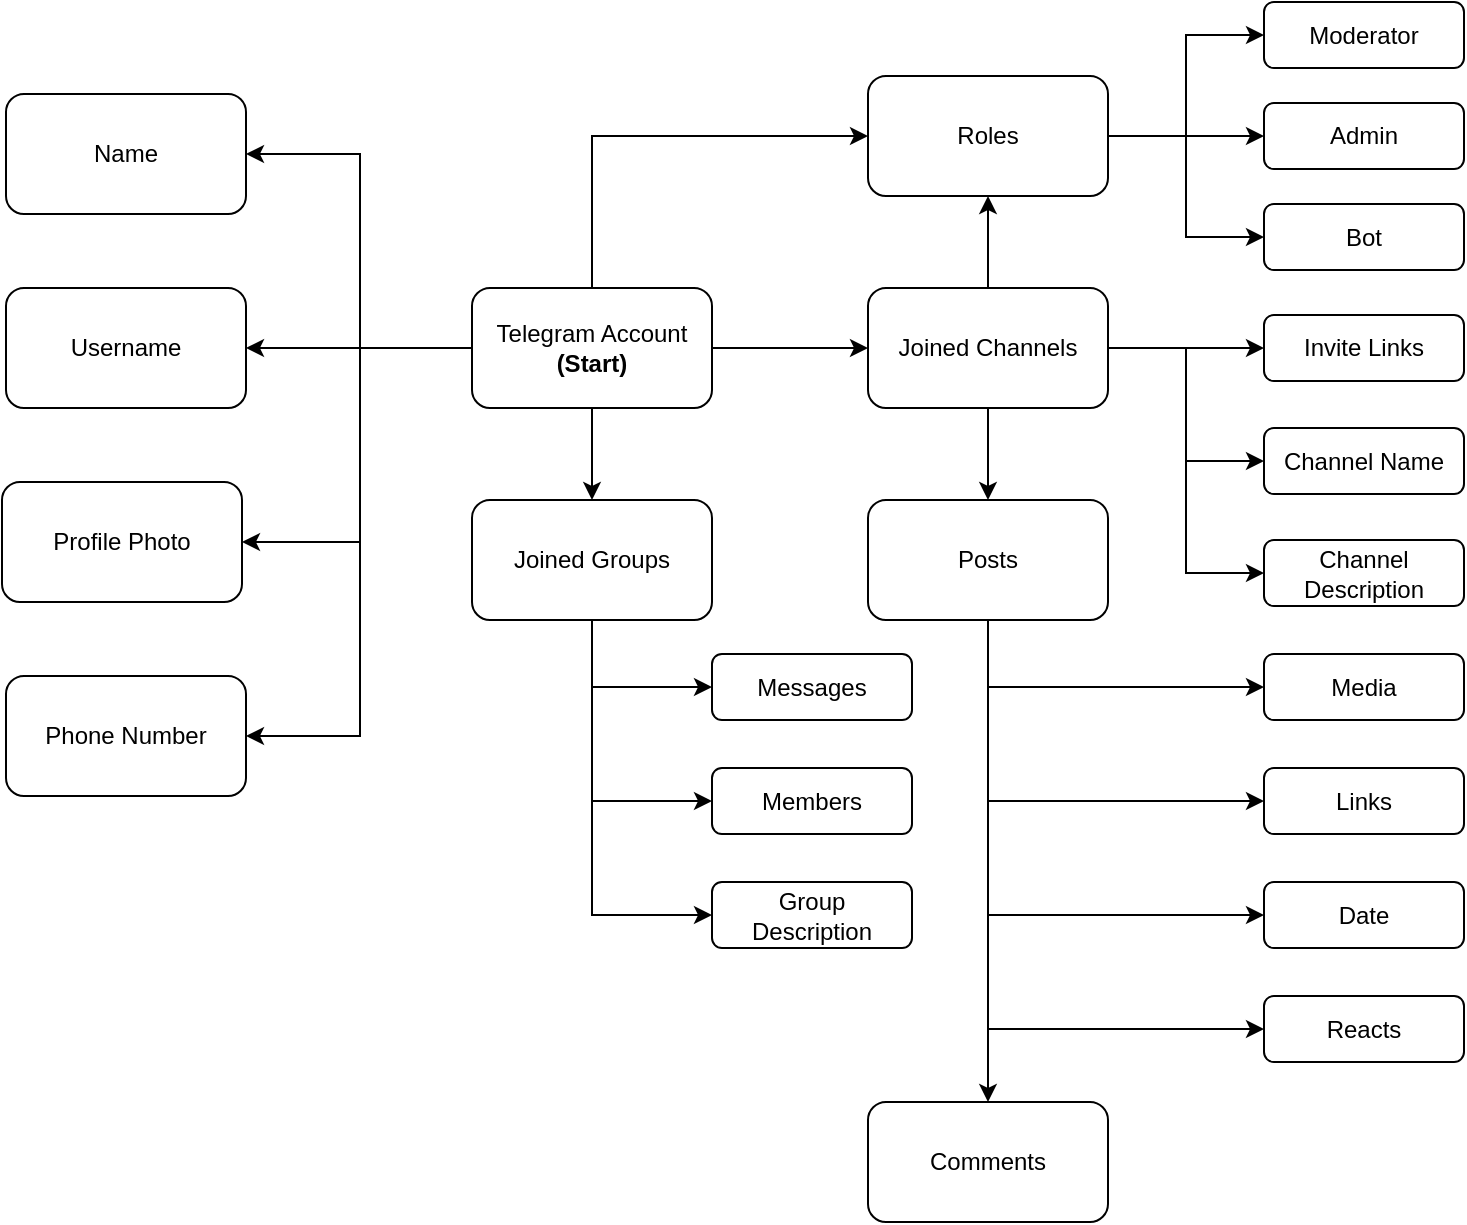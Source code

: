 <mxfile version="13.7.9" type="device"><diagram id="XUU5VL22IYNGYIoxujYk" name="Pagina-1"><mxGraphModel dx="1113" dy="791" grid="0" gridSize="10" guides="1" tooltips="1" connect="1" arrows="1" fold="1" page="0" pageScale="1" pageWidth="583" pageHeight="827" math="0" shadow="0"><root><mxCell id="0"/><mxCell id="1" parent="0"/><mxCell id="AcaXHM4KbDl-f1HCnJWp-23" style="edgeStyle=orthogonalEdgeStyle;rounded=0;orthogonalLoop=1;jettySize=auto;html=1;exitX=0;exitY=0.5;exitDx=0;exitDy=0;entryX=1;entryY=0.5;entryDx=0;entryDy=0;" edge="1" parent="1" source="AcaXHM4KbDl-f1HCnJWp-1" target="AcaXHM4KbDl-f1HCnJWp-4"><mxGeometry relative="1" as="geometry"><Array as="points"><mxPoint x="220" y="267"/><mxPoint x="220" y="170"/></Array></mxGeometry></mxCell><mxCell id="AcaXHM4KbDl-f1HCnJWp-24" style="edgeStyle=orthogonalEdgeStyle;rounded=0;orthogonalLoop=1;jettySize=auto;html=1;exitX=0;exitY=0.5;exitDx=0;exitDy=0;entryX=1;entryY=0.5;entryDx=0;entryDy=0;" edge="1" parent="1" source="AcaXHM4KbDl-f1HCnJWp-1" target="AcaXHM4KbDl-f1HCnJWp-2"><mxGeometry relative="1" as="geometry"/></mxCell><mxCell id="AcaXHM4KbDl-f1HCnJWp-25" style="edgeStyle=orthogonalEdgeStyle;rounded=0;orthogonalLoop=1;jettySize=auto;html=1;exitX=0;exitY=0.5;exitDx=0;exitDy=0;entryX=1;entryY=0.5;entryDx=0;entryDy=0;" edge="1" parent="1" source="AcaXHM4KbDl-f1HCnJWp-1" target="AcaXHM4KbDl-f1HCnJWp-6"><mxGeometry relative="1" as="geometry"><Array as="points"><mxPoint x="220" y="267"/><mxPoint x="220" y="364"/></Array></mxGeometry></mxCell><mxCell id="AcaXHM4KbDl-f1HCnJWp-26" style="edgeStyle=orthogonalEdgeStyle;rounded=0;orthogonalLoop=1;jettySize=auto;html=1;exitX=0;exitY=0.5;exitDx=0;exitDy=0;entryX=1;entryY=0.5;entryDx=0;entryDy=0;" edge="1" parent="1" source="AcaXHM4KbDl-f1HCnJWp-1" target="AcaXHM4KbDl-f1HCnJWp-5"><mxGeometry relative="1" as="geometry"><Array as="points"><mxPoint x="220" y="267"/><mxPoint x="220" y="461"/></Array></mxGeometry></mxCell><mxCell id="AcaXHM4KbDl-f1HCnJWp-27" style="edgeStyle=orthogonalEdgeStyle;rounded=0;orthogonalLoop=1;jettySize=auto;html=1;exitX=1;exitY=0.5;exitDx=0;exitDy=0;entryX=0;entryY=0.5;entryDx=0;entryDy=0;" edge="1" parent="1" source="AcaXHM4KbDl-f1HCnJWp-1" target="AcaXHM4KbDl-f1HCnJWp-7"><mxGeometry relative="1" as="geometry"/></mxCell><mxCell id="AcaXHM4KbDl-f1HCnJWp-28" style="edgeStyle=orthogonalEdgeStyle;rounded=0;orthogonalLoop=1;jettySize=auto;html=1;exitX=0.5;exitY=0;exitDx=0;exitDy=0;entryX=0;entryY=0.5;entryDx=0;entryDy=0;" edge="1" parent="1" source="AcaXHM4KbDl-f1HCnJWp-1" target="AcaXHM4KbDl-f1HCnJWp-8"><mxGeometry relative="1" as="geometry"/></mxCell><mxCell id="AcaXHM4KbDl-f1HCnJWp-46" style="edgeStyle=orthogonalEdgeStyle;rounded=0;orthogonalLoop=1;jettySize=auto;html=1;exitX=0.5;exitY=1;exitDx=0;exitDy=0;entryX=0.5;entryY=0;entryDx=0;entryDy=0;" edge="1" parent="1" source="AcaXHM4KbDl-f1HCnJWp-1" target="AcaXHM4KbDl-f1HCnJWp-45"><mxGeometry relative="1" as="geometry"/></mxCell><mxCell id="AcaXHM4KbDl-f1HCnJWp-1" value="Telegram Account&lt;br&gt;&lt;b&gt;(Start)&lt;/b&gt;" style="rounded=1;whiteSpace=wrap;html=1;" vertex="1" parent="1"><mxGeometry x="276" y="237" width="120" height="60" as="geometry"/></mxCell><mxCell id="AcaXHM4KbDl-f1HCnJWp-2" value="Username" style="rounded=1;whiteSpace=wrap;html=1;" vertex="1" parent="1"><mxGeometry x="43" y="237" width="120" height="60" as="geometry"/></mxCell><mxCell id="AcaXHM4KbDl-f1HCnJWp-4" value="Name" style="rounded=1;whiteSpace=wrap;html=1;" vertex="1" parent="1"><mxGeometry x="43" y="140" width="120" height="60" as="geometry"/></mxCell><mxCell id="AcaXHM4KbDl-f1HCnJWp-5" value="Phone Number" style="rounded=1;whiteSpace=wrap;html=1;" vertex="1" parent="1"><mxGeometry x="43" y="431" width="120" height="60" as="geometry"/></mxCell><mxCell id="AcaXHM4KbDl-f1HCnJWp-6" value="Profile Photo" style="rounded=1;whiteSpace=wrap;html=1;" vertex="1" parent="1"><mxGeometry x="41" y="334" width="120" height="60" as="geometry"/></mxCell><mxCell id="AcaXHM4KbDl-f1HCnJWp-20" style="edgeStyle=orthogonalEdgeStyle;rounded=0;orthogonalLoop=1;jettySize=auto;html=1;exitX=1;exitY=0.5;exitDx=0;exitDy=0;" edge="1" parent="1" source="AcaXHM4KbDl-f1HCnJWp-7" target="AcaXHM4KbDl-f1HCnJWp-19"><mxGeometry relative="1" as="geometry"/></mxCell><mxCell id="AcaXHM4KbDl-f1HCnJWp-29" style="edgeStyle=orthogonalEdgeStyle;rounded=0;orthogonalLoop=1;jettySize=auto;html=1;exitX=0.5;exitY=0;exitDx=0;exitDy=0;entryX=0.5;entryY=1;entryDx=0;entryDy=0;" edge="1" parent="1" source="AcaXHM4KbDl-f1HCnJWp-7" target="AcaXHM4KbDl-f1HCnJWp-8"><mxGeometry relative="1" as="geometry"/></mxCell><mxCell id="AcaXHM4KbDl-f1HCnJWp-30" style="edgeStyle=orthogonalEdgeStyle;rounded=0;orthogonalLoop=1;jettySize=auto;html=1;exitX=1;exitY=0.5;exitDx=0;exitDy=0;entryX=0;entryY=0.5;entryDx=0;entryDy=0;" edge="1" parent="1" source="AcaXHM4KbDl-f1HCnJWp-7" target="AcaXHM4KbDl-f1HCnJWp-22"><mxGeometry relative="1" as="geometry"/></mxCell><mxCell id="AcaXHM4KbDl-f1HCnJWp-32" style="edgeStyle=orthogonalEdgeStyle;rounded=0;orthogonalLoop=1;jettySize=auto;html=1;exitX=1;exitY=0.5;exitDx=0;exitDy=0;entryX=0;entryY=0.5;entryDx=0;entryDy=0;" edge="1" parent="1" source="AcaXHM4KbDl-f1HCnJWp-7" target="AcaXHM4KbDl-f1HCnJWp-31"><mxGeometry relative="1" as="geometry"/></mxCell><mxCell id="AcaXHM4KbDl-f1HCnJWp-35" style="edgeStyle=orthogonalEdgeStyle;rounded=0;orthogonalLoop=1;jettySize=auto;html=1;exitX=0.5;exitY=1;exitDx=0;exitDy=0;entryX=0.5;entryY=0;entryDx=0;entryDy=0;" edge="1" parent="1" source="AcaXHM4KbDl-f1HCnJWp-7" target="AcaXHM4KbDl-f1HCnJWp-34"><mxGeometry relative="1" as="geometry"/></mxCell><mxCell id="AcaXHM4KbDl-f1HCnJWp-7" value="Joined Channels" style="rounded=1;whiteSpace=wrap;html=1;" vertex="1" parent="1"><mxGeometry x="474" y="237" width="120" height="60" as="geometry"/></mxCell><mxCell id="AcaXHM4KbDl-f1HCnJWp-15" style="edgeStyle=orthogonalEdgeStyle;rounded=0;orthogonalLoop=1;jettySize=auto;html=1;exitX=1;exitY=0.5;exitDx=0;exitDy=0;entryX=0;entryY=0.5;entryDx=0;entryDy=0;" edge="1" parent="1" source="AcaXHM4KbDl-f1HCnJWp-8" target="AcaXHM4KbDl-f1HCnJWp-12"><mxGeometry relative="1" as="geometry"/></mxCell><mxCell id="AcaXHM4KbDl-f1HCnJWp-16" style="edgeStyle=orthogonalEdgeStyle;rounded=0;orthogonalLoop=1;jettySize=auto;html=1;exitX=1;exitY=0.5;exitDx=0;exitDy=0;entryX=0;entryY=0.5;entryDx=0;entryDy=0;" edge="1" parent="1" source="AcaXHM4KbDl-f1HCnJWp-8" target="AcaXHM4KbDl-f1HCnJWp-13"><mxGeometry relative="1" as="geometry"/></mxCell><mxCell id="AcaXHM4KbDl-f1HCnJWp-17" style="edgeStyle=orthogonalEdgeStyle;rounded=0;orthogonalLoop=1;jettySize=auto;html=1;exitX=1;exitY=0.5;exitDx=0;exitDy=0;entryX=0;entryY=0.5;entryDx=0;entryDy=0;" edge="1" parent="1" source="AcaXHM4KbDl-f1HCnJWp-8" target="AcaXHM4KbDl-f1HCnJWp-14"><mxGeometry relative="1" as="geometry"/></mxCell><mxCell id="AcaXHM4KbDl-f1HCnJWp-8" value="Roles" style="rounded=1;whiteSpace=wrap;html=1;" vertex="1" parent="1"><mxGeometry x="474" y="131" width="120" height="60" as="geometry"/></mxCell><mxCell id="AcaXHM4KbDl-f1HCnJWp-12" value="Moderator" style="rounded=1;whiteSpace=wrap;html=1;" vertex="1" parent="1"><mxGeometry x="672" y="94" width="100" height="33" as="geometry"/></mxCell><mxCell id="AcaXHM4KbDl-f1HCnJWp-13" value="Admin" style="rounded=1;whiteSpace=wrap;html=1;" vertex="1" parent="1"><mxGeometry x="672" y="144.5" width="100" height="33" as="geometry"/></mxCell><mxCell id="AcaXHM4KbDl-f1HCnJWp-14" value="Bot" style="rounded=1;whiteSpace=wrap;html=1;" vertex="1" parent="1"><mxGeometry x="672" y="195" width="100" height="33" as="geometry"/></mxCell><mxCell id="AcaXHM4KbDl-f1HCnJWp-19" value="Invite Links" style="rounded=1;whiteSpace=wrap;html=1;" vertex="1" parent="1"><mxGeometry x="672" y="250.5" width="100" height="33" as="geometry"/></mxCell><mxCell id="AcaXHM4KbDl-f1HCnJWp-22" value="Channel Name" style="rounded=1;whiteSpace=wrap;html=1;" vertex="1" parent="1"><mxGeometry x="672" y="307" width="100" height="33" as="geometry"/></mxCell><mxCell id="AcaXHM4KbDl-f1HCnJWp-31" value="Channel Description" style="rounded=1;whiteSpace=wrap;html=1;" vertex="1" parent="1"><mxGeometry x="672" y="363" width="100" height="33" as="geometry"/></mxCell><mxCell id="AcaXHM4KbDl-f1HCnJWp-39" style="edgeStyle=orthogonalEdgeStyle;rounded=0;orthogonalLoop=1;jettySize=auto;html=1;exitX=0.5;exitY=1;exitDx=0;exitDy=0;entryX=0;entryY=0.5;entryDx=0;entryDy=0;" edge="1" parent="1" source="AcaXHM4KbDl-f1HCnJWp-34" target="AcaXHM4KbDl-f1HCnJWp-36"><mxGeometry relative="1" as="geometry"/></mxCell><mxCell id="AcaXHM4KbDl-f1HCnJWp-40" style="edgeStyle=orthogonalEdgeStyle;rounded=0;orthogonalLoop=1;jettySize=auto;html=1;exitX=0.5;exitY=1;exitDx=0;exitDy=0;entryX=0;entryY=0.5;entryDx=0;entryDy=0;" edge="1" parent="1" source="AcaXHM4KbDl-f1HCnJWp-34" target="AcaXHM4KbDl-f1HCnJWp-37"><mxGeometry relative="1" as="geometry"/></mxCell><mxCell id="AcaXHM4KbDl-f1HCnJWp-41" style="edgeStyle=orthogonalEdgeStyle;rounded=0;orthogonalLoop=1;jettySize=auto;html=1;exitX=0.5;exitY=1;exitDx=0;exitDy=0;entryX=0;entryY=0.5;entryDx=0;entryDy=0;" edge="1" parent="1" source="AcaXHM4KbDl-f1HCnJWp-34" target="AcaXHM4KbDl-f1HCnJWp-38"><mxGeometry relative="1" as="geometry"/></mxCell><mxCell id="AcaXHM4KbDl-f1HCnJWp-43" style="edgeStyle=orthogonalEdgeStyle;rounded=0;orthogonalLoop=1;jettySize=auto;html=1;exitX=0.5;exitY=1;exitDx=0;exitDy=0;entryX=0;entryY=0.5;entryDx=0;entryDy=0;" edge="1" parent="1" source="AcaXHM4KbDl-f1HCnJWp-34" target="AcaXHM4KbDl-f1HCnJWp-42"><mxGeometry relative="1" as="geometry"/></mxCell><mxCell id="AcaXHM4KbDl-f1HCnJWp-55" style="edgeStyle=orthogonalEdgeStyle;rounded=0;orthogonalLoop=1;jettySize=auto;html=1;exitX=0.5;exitY=1;exitDx=0;exitDy=0;entryX=0.5;entryY=0;entryDx=0;entryDy=0;" edge="1" parent="1" source="AcaXHM4KbDl-f1HCnJWp-34" target="AcaXHM4KbDl-f1HCnJWp-54"><mxGeometry relative="1" as="geometry"/></mxCell><mxCell id="AcaXHM4KbDl-f1HCnJWp-34" value="Posts" style="rounded=1;whiteSpace=wrap;html=1;" vertex="1" parent="1"><mxGeometry x="474" y="343" width="120" height="60" as="geometry"/></mxCell><mxCell id="AcaXHM4KbDl-f1HCnJWp-36" value="Media" style="rounded=1;whiteSpace=wrap;html=1;" vertex="1" parent="1"><mxGeometry x="672" y="420" width="100" height="33" as="geometry"/></mxCell><mxCell id="AcaXHM4KbDl-f1HCnJWp-37" value="Links" style="rounded=1;whiteSpace=wrap;html=1;" vertex="1" parent="1"><mxGeometry x="672" y="477" width="100" height="33" as="geometry"/></mxCell><mxCell id="AcaXHM4KbDl-f1HCnJWp-38" value="Date" style="rounded=1;whiteSpace=wrap;html=1;" vertex="1" parent="1"><mxGeometry x="672" y="534" width="100" height="33" as="geometry"/></mxCell><mxCell id="AcaXHM4KbDl-f1HCnJWp-42" value="Reacts" style="rounded=1;whiteSpace=wrap;html=1;" vertex="1" parent="1"><mxGeometry x="672" y="591" width="100" height="33" as="geometry"/></mxCell><mxCell id="AcaXHM4KbDl-f1HCnJWp-51" style="edgeStyle=orthogonalEdgeStyle;rounded=0;orthogonalLoop=1;jettySize=auto;html=1;exitX=0.5;exitY=1;exitDx=0;exitDy=0;entryX=0;entryY=0.5;entryDx=0;entryDy=0;" edge="1" parent="1" source="AcaXHM4KbDl-f1HCnJWp-45" target="AcaXHM4KbDl-f1HCnJWp-47"><mxGeometry relative="1" as="geometry"/></mxCell><mxCell id="AcaXHM4KbDl-f1HCnJWp-52" style="edgeStyle=orthogonalEdgeStyle;rounded=0;orthogonalLoop=1;jettySize=auto;html=1;exitX=0.5;exitY=1;exitDx=0;exitDy=0;entryX=0;entryY=0.5;entryDx=0;entryDy=0;" edge="1" parent="1" source="AcaXHM4KbDl-f1HCnJWp-45" target="AcaXHM4KbDl-f1HCnJWp-48"><mxGeometry relative="1" as="geometry"/></mxCell><mxCell id="AcaXHM4KbDl-f1HCnJWp-53" style="edgeStyle=orthogonalEdgeStyle;rounded=0;orthogonalLoop=1;jettySize=auto;html=1;exitX=0.5;exitY=1;exitDx=0;exitDy=0;entryX=0;entryY=0.5;entryDx=0;entryDy=0;" edge="1" parent="1" source="AcaXHM4KbDl-f1HCnJWp-45" target="AcaXHM4KbDl-f1HCnJWp-49"><mxGeometry relative="1" as="geometry"/></mxCell><mxCell id="AcaXHM4KbDl-f1HCnJWp-45" value="Joined Groups" style="rounded=1;whiteSpace=wrap;html=1;" vertex="1" parent="1"><mxGeometry x="276" y="343" width="120" height="60" as="geometry"/></mxCell><mxCell id="AcaXHM4KbDl-f1HCnJWp-47" value="Messages" style="rounded=1;whiteSpace=wrap;html=1;" vertex="1" parent="1"><mxGeometry x="396" y="420" width="100" height="33" as="geometry"/></mxCell><mxCell id="AcaXHM4KbDl-f1HCnJWp-48" value="Members" style="rounded=1;whiteSpace=wrap;html=1;" vertex="1" parent="1"><mxGeometry x="396" y="477" width="100" height="33" as="geometry"/></mxCell><mxCell id="AcaXHM4KbDl-f1HCnJWp-49" value="Group&lt;br&gt;Description" style="rounded=1;whiteSpace=wrap;html=1;" vertex="1" parent="1"><mxGeometry x="396" y="534" width="100" height="33" as="geometry"/></mxCell><mxCell id="AcaXHM4KbDl-f1HCnJWp-54" value="Comments" style="rounded=1;whiteSpace=wrap;html=1;" vertex="1" parent="1"><mxGeometry x="474" y="644" width="120" height="60" as="geometry"/></mxCell></root></mxGraphModel></diagram></mxfile>